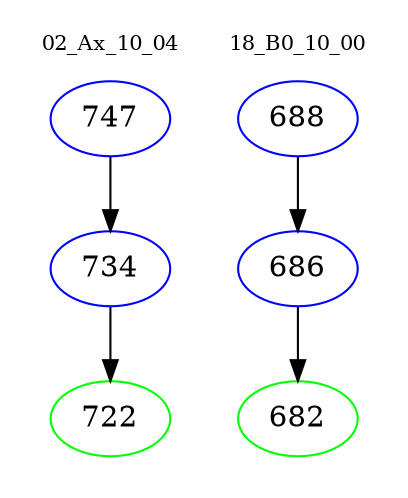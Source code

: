 digraph{
subgraph cluster_0 {
color = white
label = "02_Ax_10_04";
fontsize=10;
T0_747 [label="747", color="blue"]
T0_747 -> T0_734 [color="black"]
T0_734 [label="734", color="blue"]
T0_734 -> T0_722 [color="black"]
T0_722 [label="722", color="green"]
}
subgraph cluster_1 {
color = white
label = "18_B0_10_00";
fontsize=10;
T1_688 [label="688", color="blue"]
T1_688 -> T1_686 [color="black"]
T1_686 [label="686", color="blue"]
T1_686 -> T1_682 [color="black"]
T1_682 [label="682", color="green"]
}
}
